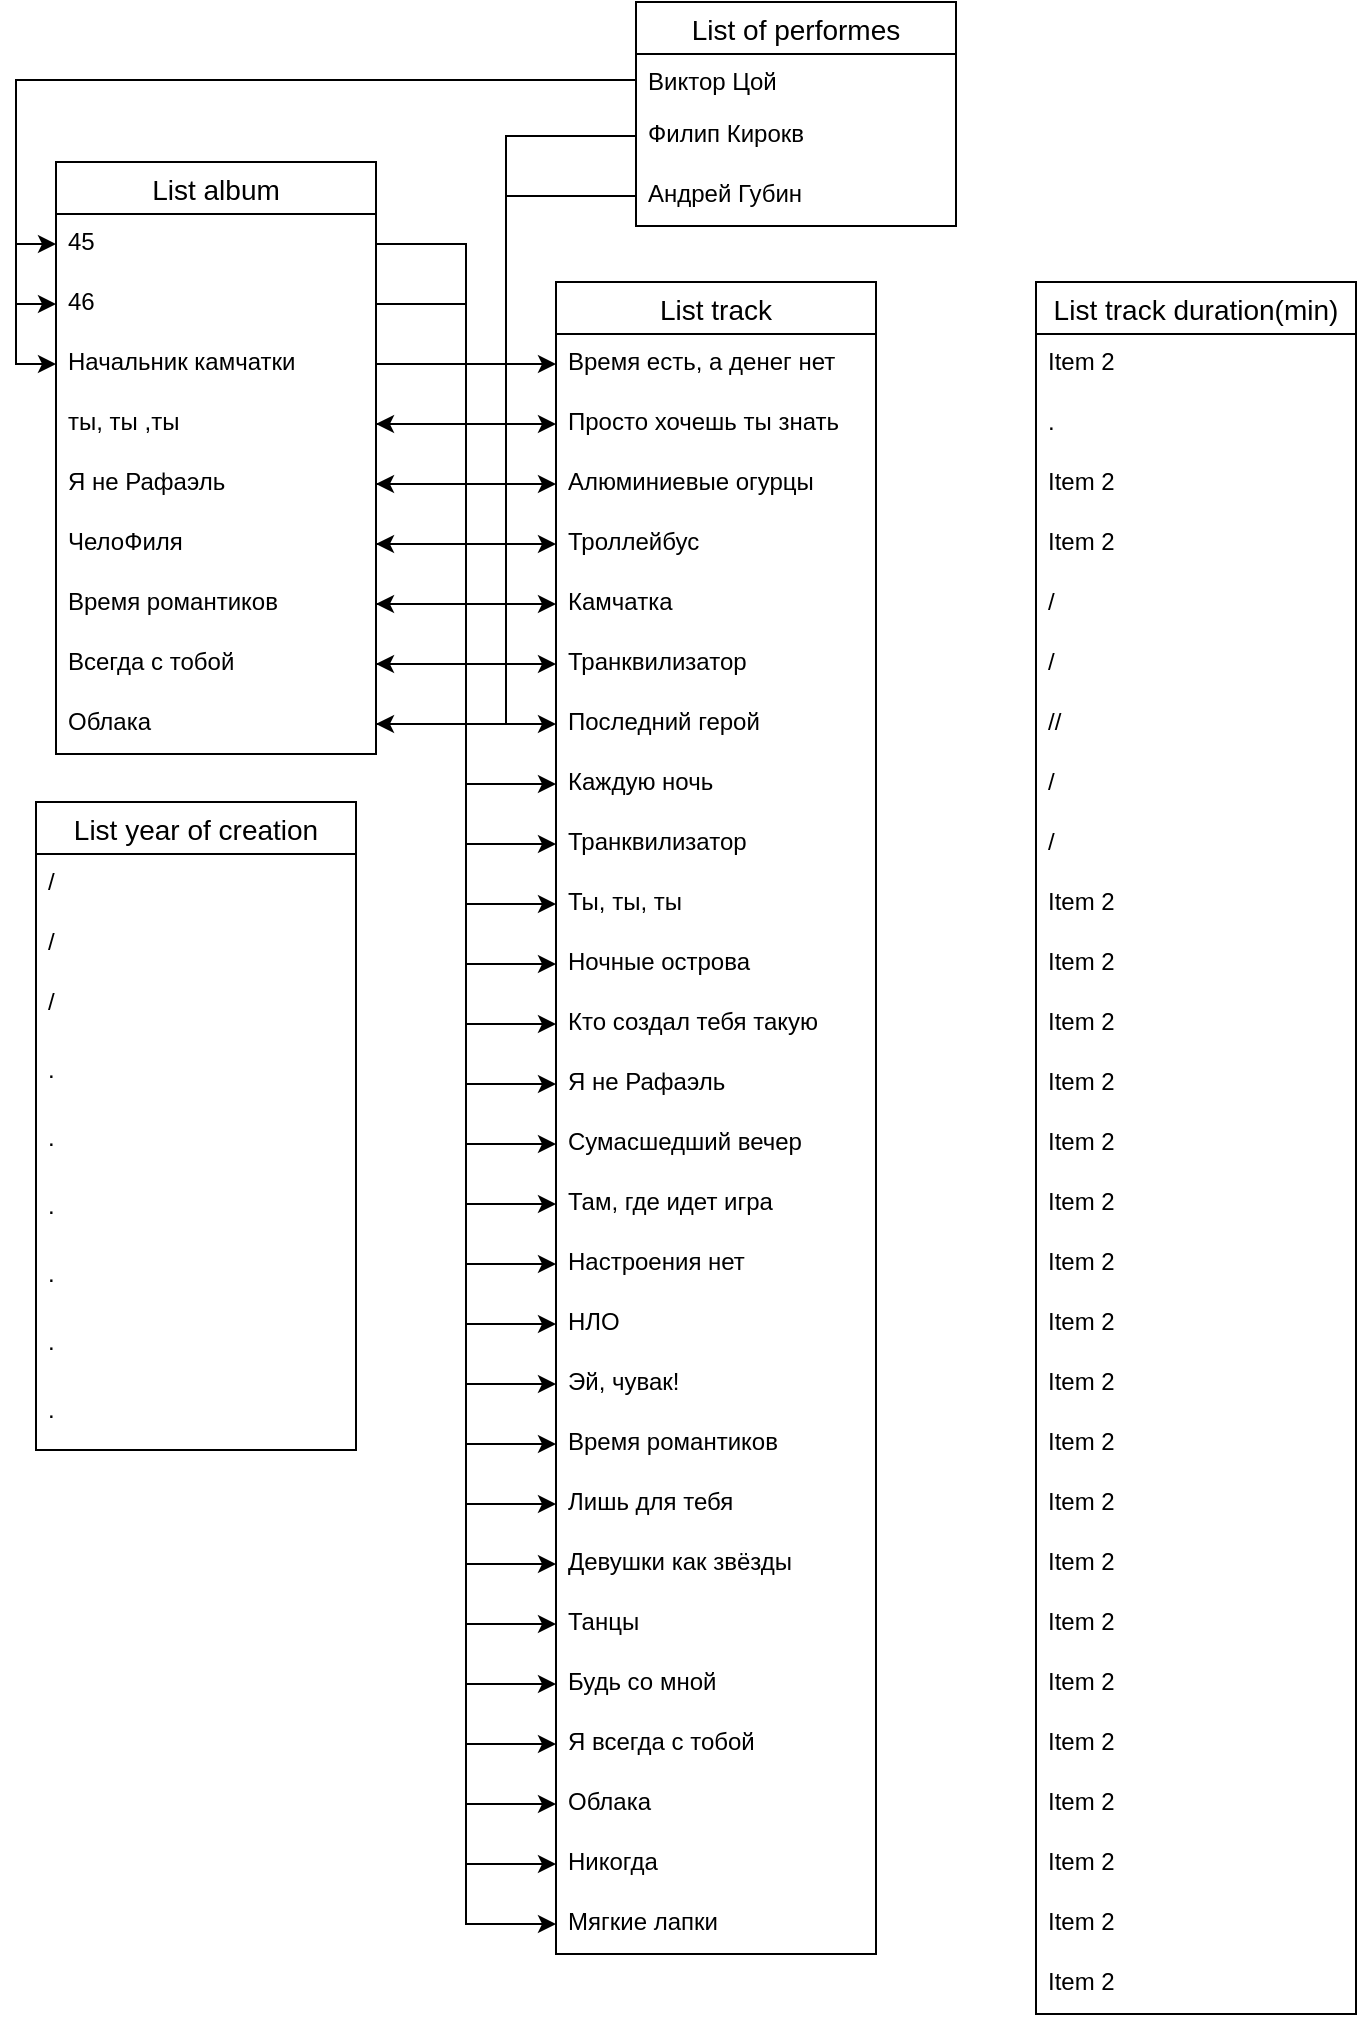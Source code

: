 <mxfile version="14.9.8" type="github">
  <diagram id="wcIPU9KMMJ4un5b8Lt9M" name="Page-1">
    <mxGraphModel dx="1422" dy="762" grid="1" gridSize="10" guides="1" tooltips="1" connect="1" arrows="1" fold="1" page="1" pageScale="1" pageWidth="827" pageHeight="1169" math="0" shadow="0">
      <root>
        <mxCell id="0" />
        <mxCell id="1" parent="0" />
        <mxCell id="bafzeU58rA8XqYi_XDJe-40" value="List of performes" style="swimlane;fontStyle=0;childLayout=stackLayout;horizontal=1;startSize=26;horizontalStack=0;resizeParent=1;resizeParentMax=0;resizeLast=0;collapsible=1;marginBottom=0;align=center;fontSize=14;" parent="1" vertex="1">
          <mxGeometry x="320" y="40" width="160" height="112" as="geometry" />
        </mxCell>
        <mxCell id="bafzeU58rA8XqYi_XDJe-41" value="Виктор Цой" style="text;strokeColor=none;fillColor=none;spacingLeft=4;spacingRight=4;overflow=hidden;rotatable=0;points=[[0,0.5],[1,0.5]];portConstraint=eastwest;fontSize=12;" parent="bafzeU58rA8XqYi_XDJe-40" vertex="1">
          <mxGeometry y="26" width="160" height="26" as="geometry" />
        </mxCell>
        <mxCell id="bafzeU58rA8XqYi_XDJe-42" value="Филип Кирокв" style="text;strokeColor=none;fillColor=none;spacingLeft=4;spacingRight=4;overflow=hidden;rotatable=0;points=[[0,0.5],[1,0.5]];portConstraint=eastwest;fontSize=12;" parent="bafzeU58rA8XqYi_XDJe-40" vertex="1">
          <mxGeometry y="52" width="160" height="30" as="geometry" />
        </mxCell>
        <mxCell id="bafzeU58rA8XqYi_XDJe-43" value="Андрей Губин" style="text;strokeColor=none;fillColor=none;spacingLeft=4;spacingRight=4;overflow=hidden;rotatable=0;points=[[0,0.5],[1,0.5]];portConstraint=eastwest;fontSize=12;" parent="bafzeU58rA8XqYi_XDJe-40" vertex="1">
          <mxGeometry y="82" width="160" height="30" as="geometry" />
        </mxCell>
        <mxCell id="bafzeU58rA8XqYi_XDJe-48" value="List album" style="swimlane;fontStyle=0;childLayout=stackLayout;horizontal=1;startSize=26;horizontalStack=0;resizeParent=1;resizeParentMax=0;resizeLast=0;collapsible=1;marginBottom=0;align=center;fontSize=14;" parent="1" vertex="1">
          <mxGeometry x="30" y="120" width="160" height="296" as="geometry" />
        </mxCell>
        <mxCell id="bafzeU58rA8XqYi_XDJe-50" value="45" style="text;strokeColor=none;fillColor=none;spacingLeft=4;spacingRight=4;overflow=hidden;rotatable=0;points=[[0,0.5],[1,0.5]];portConstraint=eastwest;fontSize=12;" parent="bafzeU58rA8XqYi_XDJe-48" vertex="1">
          <mxGeometry y="26" width="160" height="30" as="geometry" />
        </mxCell>
        <mxCell id="bafzeU58rA8XqYi_XDJe-51" value="46" style="text;strokeColor=none;fillColor=none;spacingLeft=4;spacingRight=4;overflow=hidden;rotatable=0;points=[[0,0.5],[1,0.5]];portConstraint=eastwest;fontSize=12;" parent="bafzeU58rA8XqYi_XDJe-48" vertex="1">
          <mxGeometry y="56" width="160" height="30" as="geometry" />
        </mxCell>
        <mxCell id="FZf9KdGtztHKT485gBUw-61" value="Начальник камчатки" style="text;strokeColor=none;fillColor=none;spacingLeft=4;spacingRight=4;overflow=hidden;rotatable=0;points=[[0,0.5],[1,0.5]];portConstraint=eastwest;fontSize=12;" parent="bafzeU58rA8XqYi_XDJe-48" vertex="1">
          <mxGeometry y="86" width="160" height="30" as="geometry" />
        </mxCell>
        <mxCell id="FZf9KdGtztHKT485gBUw-62" value="ты, ты ,ты" style="text;strokeColor=none;fillColor=none;spacingLeft=4;spacingRight=4;overflow=hidden;rotatable=0;points=[[0,0.5],[1,0.5]];portConstraint=eastwest;fontSize=12;" parent="bafzeU58rA8XqYi_XDJe-48" vertex="1">
          <mxGeometry y="116" width="160" height="30" as="geometry" />
        </mxCell>
        <mxCell id="FZf9KdGtztHKT485gBUw-63" value="Я не Рафаэль" style="text;strokeColor=none;fillColor=none;spacingLeft=4;spacingRight=4;overflow=hidden;rotatable=0;points=[[0,0.5],[1,0.5]];portConstraint=eastwest;fontSize=12;" parent="bafzeU58rA8XqYi_XDJe-48" vertex="1">
          <mxGeometry y="146" width="160" height="30" as="geometry" />
        </mxCell>
        <mxCell id="FZf9KdGtztHKT485gBUw-64" value="ЧелоФиля" style="text;strokeColor=none;fillColor=none;spacingLeft=4;spacingRight=4;overflow=hidden;rotatable=0;points=[[0,0.5],[1,0.5]];portConstraint=eastwest;fontSize=12;" parent="bafzeU58rA8XqYi_XDJe-48" vertex="1">
          <mxGeometry y="176" width="160" height="30" as="geometry" />
        </mxCell>
        <mxCell id="FZf9KdGtztHKT485gBUw-65" value="Время романтиков" style="text;strokeColor=none;fillColor=none;spacingLeft=4;spacingRight=4;overflow=hidden;rotatable=0;points=[[0,0.5],[1,0.5]];portConstraint=eastwest;fontSize=12;" parent="bafzeU58rA8XqYi_XDJe-48" vertex="1">
          <mxGeometry y="206" width="160" height="30" as="geometry" />
        </mxCell>
        <mxCell id="FZf9KdGtztHKT485gBUw-66" value="Всегда с тобой" style="text;strokeColor=none;fillColor=none;spacingLeft=4;spacingRight=4;overflow=hidden;rotatable=0;points=[[0,0.5],[1,0.5]];portConstraint=eastwest;fontSize=12;" parent="bafzeU58rA8XqYi_XDJe-48" vertex="1">
          <mxGeometry y="236" width="160" height="30" as="geometry" />
        </mxCell>
        <mxCell id="FZf9KdGtztHKT485gBUw-103" value="Облака" style="text;strokeColor=none;fillColor=none;spacingLeft=4;spacingRight=4;overflow=hidden;rotatable=0;points=[[0,0.5],[1,0.5]];portConstraint=eastwest;fontSize=12;" parent="bafzeU58rA8XqYi_XDJe-48" vertex="1">
          <mxGeometry y="266" width="160" height="30" as="geometry" />
        </mxCell>
        <mxCell id="bafzeU58rA8XqYi_XDJe-68" value="List year of creation" style="swimlane;fontStyle=0;childLayout=stackLayout;horizontal=1;startSize=26;horizontalStack=0;resizeParent=1;resizeParentMax=0;resizeLast=0;collapsible=1;marginBottom=0;align=center;fontSize=14;" parent="1" vertex="1">
          <mxGeometry x="20" y="440" width="160" height="324" as="geometry" />
        </mxCell>
        <mxCell id="bafzeU58rA8XqYi_XDJe-69" value="/" style="text;strokeColor=none;fillColor=none;spacingLeft=4;spacingRight=4;overflow=hidden;rotatable=0;points=[[0,0.5],[1,0.5]];portConstraint=eastwest;fontSize=12;" parent="bafzeU58rA8XqYi_XDJe-68" vertex="1">
          <mxGeometry y="26" width="160" height="30" as="geometry" />
        </mxCell>
        <mxCell id="bafzeU58rA8XqYi_XDJe-70" value="/" style="text;strokeColor=none;fillColor=none;spacingLeft=4;spacingRight=4;overflow=hidden;rotatable=0;points=[[0,0.5],[1,0.5]];portConstraint=eastwest;fontSize=12;" parent="bafzeU58rA8XqYi_XDJe-68" vertex="1">
          <mxGeometry y="56" width="160" height="30" as="geometry" />
        </mxCell>
        <mxCell id="bafzeU58rA8XqYi_XDJe-71" value="/" style="text;strokeColor=none;fillColor=none;spacingLeft=4;spacingRight=4;overflow=hidden;rotatable=0;points=[[0,0.5],[1,0.5]];portConstraint=eastwest;fontSize=12;" parent="bafzeU58rA8XqYi_XDJe-68" vertex="1">
          <mxGeometry y="86" width="160" height="34" as="geometry" />
        </mxCell>
        <mxCell id="FZf9KdGtztHKT485gBUw-27" value="." style="text;strokeColor=none;fillColor=none;spacingLeft=4;spacingRight=4;overflow=hidden;rotatable=0;points=[[0,0.5],[1,0.5]];portConstraint=eastwest;fontSize=12;" parent="bafzeU58rA8XqYi_XDJe-68" vertex="1">
          <mxGeometry y="120" width="160" height="34" as="geometry" />
        </mxCell>
        <mxCell id="FZf9KdGtztHKT485gBUw-28" value="." style="text;strokeColor=none;fillColor=none;spacingLeft=4;spacingRight=4;overflow=hidden;rotatable=0;points=[[0,0.5],[1,0.5]];portConstraint=eastwest;fontSize=12;" parent="bafzeU58rA8XqYi_XDJe-68" vertex="1">
          <mxGeometry y="154" width="160" height="34" as="geometry" />
        </mxCell>
        <mxCell id="FZf9KdGtztHKT485gBUw-29" value="." style="text;strokeColor=none;fillColor=none;spacingLeft=4;spacingRight=4;overflow=hidden;rotatable=0;points=[[0,0.5],[1,0.5]];portConstraint=eastwest;fontSize=12;" parent="bafzeU58rA8XqYi_XDJe-68" vertex="1">
          <mxGeometry y="188" width="160" height="34" as="geometry" />
        </mxCell>
        <mxCell id="FZf9KdGtztHKT485gBUw-30" value="." style="text;strokeColor=none;fillColor=none;spacingLeft=4;spacingRight=4;overflow=hidden;rotatable=0;points=[[0,0.5],[1,0.5]];portConstraint=eastwest;fontSize=12;" parent="bafzeU58rA8XqYi_XDJe-68" vertex="1">
          <mxGeometry y="222" width="160" height="34" as="geometry" />
        </mxCell>
        <mxCell id="FZf9KdGtztHKT485gBUw-31" value="." style="text;strokeColor=none;fillColor=none;spacingLeft=4;spacingRight=4;overflow=hidden;rotatable=0;points=[[0,0.5],[1,0.5]];portConstraint=eastwest;fontSize=12;" parent="bafzeU58rA8XqYi_XDJe-68" vertex="1">
          <mxGeometry y="256" width="160" height="34" as="geometry" />
        </mxCell>
        <mxCell id="FZf9KdGtztHKT485gBUw-32" value="." style="text;strokeColor=none;fillColor=none;spacingLeft=4;spacingRight=4;overflow=hidden;rotatable=0;points=[[0,0.5],[1,0.5]];portConstraint=eastwest;fontSize=12;" parent="bafzeU58rA8XqYi_XDJe-68" vertex="1">
          <mxGeometry y="290" width="160" height="34" as="geometry" />
        </mxCell>
        <mxCell id="bafzeU58rA8XqYi_XDJe-129" value="List track duration(min)" style="swimlane;fontStyle=0;childLayout=stackLayout;horizontal=1;startSize=26;horizontalStack=0;resizeParent=1;resizeParentMax=0;resizeLast=0;collapsible=1;marginBottom=0;align=center;fontSize=14;" parent="1" vertex="1">
          <mxGeometry x="520" y="180" width="160" height="866" as="geometry" />
        </mxCell>
        <mxCell id="FZf9KdGtztHKT485gBUw-2" value="Item 2" style="text;strokeColor=none;fillColor=none;spacingLeft=4;spacingRight=4;overflow=hidden;rotatable=0;points=[[0,0.5],[1,0.5]];portConstraint=eastwest;fontSize=12;" parent="bafzeU58rA8XqYi_XDJe-129" vertex="1">
          <mxGeometry y="26" width="160" height="30" as="geometry" />
        </mxCell>
        <mxCell id="bafzeU58rA8XqYi_XDJe-133" value="." style="text;strokeColor=none;fillColor=none;spacingLeft=4;spacingRight=4;overflow=hidden;rotatable=0;points=[[0,0.5],[1,0.5]];portConstraint=eastwest;fontSize=12;" parent="bafzeU58rA8XqYi_XDJe-129" vertex="1">
          <mxGeometry y="56" width="160" height="30" as="geometry" />
        </mxCell>
        <mxCell id="FZf9KdGtztHKT485gBUw-3" value="Item 2" style="text;strokeColor=none;fillColor=none;spacingLeft=4;spacingRight=4;overflow=hidden;rotatable=0;points=[[0,0.5],[1,0.5]];portConstraint=eastwest;fontSize=12;" parent="bafzeU58rA8XqYi_XDJe-129" vertex="1">
          <mxGeometry y="86" width="160" height="30" as="geometry" />
        </mxCell>
        <mxCell id="FZf9KdGtztHKT485gBUw-4" value="Item 2" style="text;strokeColor=none;fillColor=none;spacingLeft=4;spacingRight=4;overflow=hidden;rotatable=0;points=[[0,0.5],[1,0.5]];portConstraint=eastwest;fontSize=12;" parent="bafzeU58rA8XqYi_XDJe-129" vertex="1">
          <mxGeometry y="116" width="160" height="30" as="geometry" />
        </mxCell>
        <mxCell id="FZf9KdGtztHKT485gBUw-1" value="/" style="text;strokeColor=none;fillColor=none;spacingLeft=4;spacingRight=4;overflow=hidden;rotatable=0;points=[[0,0.5],[1,0.5]];portConstraint=eastwest;fontSize=12;" parent="bafzeU58rA8XqYi_XDJe-129" vertex="1">
          <mxGeometry y="146" width="160" height="30" as="geometry" />
        </mxCell>
        <mxCell id="FZf9KdGtztHKT485gBUw-5" value="/" style="text;strokeColor=none;fillColor=none;spacingLeft=4;spacingRight=4;overflow=hidden;rotatable=0;points=[[0,0.5],[1,0.5]];portConstraint=eastwest;fontSize=12;" parent="bafzeU58rA8XqYi_XDJe-129" vertex="1">
          <mxGeometry y="176" width="160" height="30" as="geometry" />
        </mxCell>
        <mxCell id="FZf9KdGtztHKT485gBUw-93" value="//" style="text;strokeColor=none;fillColor=none;spacingLeft=4;spacingRight=4;overflow=hidden;rotatable=0;points=[[0,0.5],[1,0.5]];portConstraint=eastwest;fontSize=12;" parent="bafzeU58rA8XqYi_XDJe-129" vertex="1">
          <mxGeometry y="206" width="160" height="30" as="geometry" />
        </mxCell>
        <mxCell id="FZf9KdGtztHKT485gBUw-6" value="/" style="text;strokeColor=none;fillColor=none;spacingLeft=4;spacingRight=4;overflow=hidden;rotatable=0;points=[[0,0.5],[1,0.5]];portConstraint=eastwest;fontSize=12;" parent="bafzeU58rA8XqYi_XDJe-129" vertex="1">
          <mxGeometry y="236" width="160" height="30" as="geometry" />
        </mxCell>
        <mxCell id="bafzeU58rA8XqYi_XDJe-131" value="/" style="text;strokeColor=none;fillColor=none;spacingLeft=4;spacingRight=4;overflow=hidden;rotatable=0;points=[[0,0.5],[1,0.5]];portConstraint=eastwest;fontSize=12;" parent="bafzeU58rA8XqYi_XDJe-129" vertex="1">
          <mxGeometry y="266" width="160" height="30" as="geometry" />
        </mxCell>
        <mxCell id="FZf9KdGtztHKT485gBUw-7" value="Item 2" style="text;strokeColor=none;fillColor=none;spacingLeft=4;spacingRight=4;overflow=hidden;rotatable=0;points=[[0,0.5],[1,0.5]];portConstraint=eastwest;fontSize=12;" parent="bafzeU58rA8XqYi_XDJe-129" vertex="1">
          <mxGeometry y="296" width="160" height="30" as="geometry" />
        </mxCell>
        <mxCell id="FZf9KdGtztHKT485gBUw-8" value="Item 2" style="text;strokeColor=none;fillColor=none;spacingLeft=4;spacingRight=4;overflow=hidden;rotatable=0;points=[[0,0.5],[1,0.5]];portConstraint=eastwest;fontSize=12;" parent="bafzeU58rA8XqYi_XDJe-129" vertex="1">
          <mxGeometry y="326" width="160" height="30" as="geometry" />
        </mxCell>
        <mxCell id="FZf9KdGtztHKT485gBUw-9" value="Item 2" style="text;strokeColor=none;fillColor=none;spacingLeft=4;spacingRight=4;overflow=hidden;rotatable=0;points=[[0,0.5],[1,0.5]];portConstraint=eastwest;fontSize=12;" parent="bafzeU58rA8XqYi_XDJe-129" vertex="1">
          <mxGeometry y="356" width="160" height="30" as="geometry" />
        </mxCell>
        <mxCell id="FZf9KdGtztHKT485gBUw-10" value="Item 2" style="text;strokeColor=none;fillColor=none;spacingLeft=4;spacingRight=4;overflow=hidden;rotatable=0;points=[[0,0.5],[1,0.5]];portConstraint=eastwest;fontSize=12;" parent="bafzeU58rA8XqYi_XDJe-129" vertex="1">
          <mxGeometry y="386" width="160" height="30" as="geometry" />
        </mxCell>
        <mxCell id="FZf9KdGtztHKT485gBUw-11" value="Item 2" style="text;strokeColor=none;fillColor=none;spacingLeft=4;spacingRight=4;overflow=hidden;rotatable=0;points=[[0,0.5],[1,0.5]];portConstraint=eastwest;fontSize=12;" parent="bafzeU58rA8XqYi_XDJe-129" vertex="1">
          <mxGeometry y="416" width="160" height="30" as="geometry" />
        </mxCell>
        <mxCell id="FZf9KdGtztHKT485gBUw-12" value="Item 2" style="text;strokeColor=none;fillColor=none;spacingLeft=4;spacingRight=4;overflow=hidden;rotatable=0;points=[[0,0.5],[1,0.5]];portConstraint=eastwest;fontSize=12;" parent="bafzeU58rA8XqYi_XDJe-129" vertex="1">
          <mxGeometry y="446" width="160" height="30" as="geometry" />
        </mxCell>
        <mxCell id="FZf9KdGtztHKT485gBUw-13" value="Item 2" style="text;strokeColor=none;fillColor=none;spacingLeft=4;spacingRight=4;overflow=hidden;rotatable=0;points=[[0,0.5],[1,0.5]];portConstraint=eastwest;fontSize=12;" parent="bafzeU58rA8XqYi_XDJe-129" vertex="1">
          <mxGeometry y="476" width="160" height="30" as="geometry" />
        </mxCell>
        <mxCell id="FZf9KdGtztHKT485gBUw-14" value="Item 2" style="text;strokeColor=none;fillColor=none;spacingLeft=4;spacingRight=4;overflow=hidden;rotatable=0;points=[[0,0.5],[1,0.5]];portConstraint=eastwest;fontSize=12;" parent="bafzeU58rA8XqYi_XDJe-129" vertex="1">
          <mxGeometry y="506" width="160" height="30" as="geometry" />
        </mxCell>
        <mxCell id="FZf9KdGtztHKT485gBUw-15" value="Item 2" style="text;strokeColor=none;fillColor=none;spacingLeft=4;spacingRight=4;overflow=hidden;rotatable=0;points=[[0,0.5],[1,0.5]];portConstraint=eastwest;fontSize=12;" parent="bafzeU58rA8XqYi_XDJe-129" vertex="1">
          <mxGeometry y="536" width="160" height="30" as="geometry" />
        </mxCell>
        <mxCell id="FZf9KdGtztHKT485gBUw-16" value="Item 2" style="text;strokeColor=none;fillColor=none;spacingLeft=4;spacingRight=4;overflow=hidden;rotatable=0;points=[[0,0.5],[1,0.5]];portConstraint=eastwest;fontSize=12;" parent="bafzeU58rA8XqYi_XDJe-129" vertex="1">
          <mxGeometry y="566" width="160" height="30" as="geometry" />
        </mxCell>
        <mxCell id="FZf9KdGtztHKT485gBUw-17" value="Item 2" style="text;strokeColor=none;fillColor=none;spacingLeft=4;spacingRight=4;overflow=hidden;rotatable=0;points=[[0,0.5],[1,0.5]];portConstraint=eastwest;fontSize=12;" parent="bafzeU58rA8XqYi_XDJe-129" vertex="1">
          <mxGeometry y="596" width="160" height="30" as="geometry" />
        </mxCell>
        <mxCell id="FZf9KdGtztHKT485gBUw-18" value="Item 2" style="text;strokeColor=none;fillColor=none;spacingLeft=4;spacingRight=4;overflow=hidden;rotatable=0;points=[[0,0.5],[1,0.5]];portConstraint=eastwest;fontSize=12;" parent="bafzeU58rA8XqYi_XDJe-129" vertex="1">
          <mxGeometry y="626" width="160" height="30" as="geometry" />
        </mxCell>
        <mxCell id="FZf9KdGtztHKT485gBUw-19" value="Item 2" style="text;strokeColor=none;fillColor=none;spacingLeft=4;spacingRight=4;overflow=hidden;rotatable=0;points=[[0,0.5],[1,0.5]];portConstraint=eastwest;fontSize=12;" parent="bafzeU58rA8XqYi_XDJe-129" vertex="1">
          <mxGeometry y="656" width="160" height="30" as="geometry" />
        </mxCell>
        <mxCell id="FZf9KdGtztHKT485gBUw-20" value="Item 2" style="text;strokeColor=none;fillColor=none;spacingLeft=4;spacingRight=4;overflow=hidden;rotatable=0;points=[[0,0.5],[1,0.5]];portConstraint=eastwest;fontSize=12;" parent="bafzeU58rA8XqYi_XDJe-129" vertex="1">
          <mxGeometry y="686" width="160" height="30" as="geometry" />
        </mxCell>
        <mxCell id="FZf9KdGtztHKT485gBUw-21" value="Item 2" style="text;strokeColor=none;fillColor=none;spacingLeft=4;spacingRight=4;overflow=hidden;rotatable=0;points=[[0,0.5],[1,0.5]];portConstraint=eastwest;fontSize=12;" parent="bafzeU58rA8XqYi_XDJe-129" vertex="1">
          <mxGeometry y="716" width="160" height="30" as="geometry" />
        </mxCell>
        <mxCell id="FZf9KdGtztHKT485gBUw-22" value="Item 2" style="text;strokeColor=none;fillColor=none;spacingLeft=4;spacingRight=4;overflow=hidden;rotatable=0;points=[[0,0.5],[1,0.5]];portConstraint=eastwest;fontSize=12;" parent="bafzeU58rA8XqYi_XDJe-129" vertex="1">
          <mxGeometry y="746" width="160" height="30" as="geometry" />
        </mxCell>
        <mxCell id="FZf9KdGtztHKT485gBUw-23" value="Item 2" style="text;strokeColor=none;fillColor=none;spacingLeft=4;spacingRight=4;overflow=hidden;rotatable=0;points=[[0,0.5],[1,0.5]];portConstraint=eastwest;fontSize=12;" parent="bafzeU58rA8XqYi_XDJe-129" vertex="1">
          <mxGeometry y="776" width="160" height="30" as="geometry" />
        </mxCell>
        <mxCell id="FZf9KdGtztHKT485gBUw-24" value="Item 2" style="text;strokeColor=none;fillColor=none;spacingLeft=4;spacingRight=4;overflow=hidden;rotatable=0;points=[[0,0.5],[1,0.5]];portConstraint=eastwest;fontSize=12;" parent="bafzeU58rA8XqYi_XDJe-129" vertex="1">
          <mxGeometry y="806" width="160" height="30" as="geometry" />
        </mxCell>
        <mxCell id="FZf9KdGtztHKT485gBUw-25" value="Item 2" style="text;strokeColor=none;fillColor=none;spacingLeft=4;spacingRight=4;overflow=hidden;rotatable=0;points=[[0,0.5],[1,0.5]];portConstraint=eastwest;fontSize=12;" parent="bafzeU58rA8XqYi_XDJe-129" vertex="1">
          <mxGeometry y="836" width="160" height="30" as="geometry" />
        </mxCell>
        <mxCell id="FZf9KdGtztHKT485gBUw-33" value="List track" style="swimlane;fontStyle=0;childLayout=stackLayout;horizontal=1;startSize=26;horizontalStack=0;resizeParent=1;resizeParentMax=0;resizeLast=0;collapsible=1;marginBottom=0;align=center;fontSize=14;" parent="1" vertex="1">
          <mxGeometry x="280" y="180" width="160" height="836" as="geometry" />
        </mxCell>
        <mxCell id="FZf9KdGtztHKT485gBUw-39" value="Время есть, а денег нет" style="text;strokeColor=none;fillColor=none;spacingLeft=4;spacingRight=4;overflow=hidden;rotatable=0;points=[[0,0.5],[1,0.5]];portConstraint=eastwest;fontSize=12;" parent="FZf9KdGtztHKT485gBUw-33" vertex="1">
          <mxGeometry y="26" width="160" height="30" as="geometry" />
        </mxCell>
        <mxCell id="FZf9KdGtztHKT485gBUw-40" value="Просто хочешь ты знать" style="text;strokeColor=none;fillColor=none;spacingLeft=4;spacingRight=4;overflow=hidden;rotatable=0;points=[[0,0.5],[1,0.5]];portConstraint=eastwest;fontSize=12;" parent="FZf9KdGtztHKT485gBUw-33" vertex="1">
          <mxGeometry y="56" width="160" height="30" as="geometry" />
        </mxCell>
        <mxCell id="FZf9KdGtztHKT485gBUw-41" value="Алюминиевые огурцы" style="text;strokeColor=none;fillColor=none;spacingLeft=4;spacingRight=4;overflow=hidden;rotatable=0;points=[[0,0.5],[1,0.5]];portConstraint=eastwest;fontSize=12;" parent="FZf9KdGtztHKT485gBUw-33" vertex="1">
          <mxGeometry y="86" width="160" height="30" as="geometry" />
        </mxCell>
        <mxCell id="FZf9KdGtztHKT485gBUw-42" value="Троллейбус" style="text;strokeColor=none;fillColor=none;spacingLeft=4;spacingRight=4;overflow=hidden;rotatable=0;points=[[0,0.5],[1,0.5]];portConstraint=eastwest;fontSize=12;" parent="FZf9KdGtztHKT485gBUw-33" vertex="1">
          <mxGeometry y="116" width="160" height="30" as="geometry" />
        </mxCell>
        <mxCell id="FZf9KdGtztHKT485gBUw-43" value="Камчатка" style="text;strokeColor=none;fillColor=none;spacingLeft=4;spacingRight=4;overflow=hidden;rotatable=0;points=[[0,0.5],[1,0.5]];portConstraint=eastwest;fontSize=12;" parent="FZf9KdGtztHKT485gBUw-33" vertex="1">
          <mxGeometry y="146" width="160" height="30" as="geometry" />
        </mxCell>
        <mxCell id="FZf9KdGtztHKT485gBUw-44" value="Транквилизатор" style="text;strokeColor=none;fillColor=none;spacingLeft=4;spacingRight=4;overflow=hidden;rotatable=0;points=[[0,0.5],[1,0.5]];portConstraint=eastwest;fontSize=12;" parent="FZf9KdGtztHKT485gBUw-33" vertex="1">
          <mxGeometry y="176" width="160" height="30" as="geometry" />
        </mxCell>
        <mxCell id="FZf9KdGtztHKT485gBUw-45" value="Последний герой" style="text;strokeColor=none;fillColor=none;spacingLeft=4;spacingRight=4;overflow=hidden;rotatable=0;points=[[0,0.5],[1,0.5]];portConstraint=eastwest;fontSize=12;" parent="FZf9KdGtztHKT485gBUw-33" vertex="1">
          <mxGeometry y="206" width="160" height="30" as="geometry" />
        </mxCell>
        <mxCell id="FZf9KdGtztHKT485gBUw-46" value="Каждую ночь" style="text;strokeColor=none;fillColor=none;spacingLeft=4;spacingRight=4;overflow=hidden;rotatable=0;points=[[0,0.5],[1,0.5]];portConstraint=eastwest;fontSize=12;" parent="FZf9KdGtztHKT485gBUw-33" vertex="1">
          <mxGeometry y="236" width="160" height="30" as="geometry" />
        </mxCell>
        <mxCell id="FZf9KdGtztHKT485gBUw-47" value="Транквилизатор" style="text;strokeColor=none;fillColor=none;spacingLeft=4;spacingRight=4;overflow=hidden;rotatable=0;points=[[0,0.5],[1,0.5]];portConstraint=eastwest;fontSize=12;" parent="FZf9KdGtztHKT485gBUw-33" vertex="1">
          <mxGeometry y="266" width="160" height="30" as="geometry" />
        </mxCell>
        <mxCell id="FZf9KdGtztHKT485gBUw-48" value="Ты, ты, ты" style="text;strokeColor=none;fillColor=none;spacingLeft=4;spacingRight=4;overflow=hidden;rotatable=0;points=[[0,0.5],[1,0.5]];portConstraint=eastwest;fontSize=12;" parent="FZf9KdGtztHKT485gBUw-33" vertex="1">
          <mxGeometry y="296" width="160" height="30" as="geometry" />
        </mxCell>
        <mxCell id="FZf9KdGtztHKT485gBUw-49" value="Ночные острова" style="text;strokeColor=none;fillColor=none;spacingLeft=4;spacingRight=4;overflow=hidden;rotatable=0;points=[[0,0.5],[1,0.5]];portConstraint=eastwest;fontSize=12;" parent="FZf9KdGtztHKT485gBUw-33" vertex="1">
          <mxGeometry y="326" width="160" height="30" as="geometry" />
        </mxCell>
        <mxCell id="FZf9KdGtztHKT485gBUw-50" value="Кто создал тебя такую" style="text;strokeColor=none;fillColor=none;spacingLeft=4;spacingRight=4;overflow=hidden;rotatable=0;points=[[0,0.5],[1,0.5]];portConstraint=eastwest;fontSize=12;" parent="FZf9KdGtztHKT485gBUw-33" vertex="1">
          <mxGeometry y="356" width="160" height="30" as="geometry" />
        </mxCell>
        <mxCell id="FZf9KdGtztHKT485gBUw-51" value="Я не Рафаэль" style="text;strokeColor=none;fillColor=none;spacingLeft=4;spacingRight=4;overflow=hidden;rotatable=0;points=[[0,0.5],[1,0.5]];portConstraint=eastwest;fontSize=12;" parent="FZf9KdGtztHKT485gBUw-33" vertex="1">
          <mxGeometry y="386" width="160" height="30" as="geometry" />
        </mxCell>
        <mxCell id="FZf9KdGtztHKT485gBUw-52" value="Сумасшедший вечер" style="text;strokeColor=none;fillColor=none;spacingLeft=4;spacingRight=4;overflow=hidden;rotatable=0;points=[[0,0.5],[1,0.5]];portConstraint=eastwest;fontSize=12;" parent="FZf9KdGtztHKT485gBUw-33" vertex="1">
          <mxGeometry y="416" width="160" height="30" as="geometry" />
        </mxCell>
        <mxCell id="FZf9KdGtztHKT485gBUw-53" value="Там, где идет игра" style="text;strokeColor=none;fillColor=none;spacingLeft=4;spacingRight=4;overflow=hidden;rotatable=0;points=[[0,0.5],[1,0.5]];portConstraint=eastwest;fontSize=12;" parent="FZf9KdGtztHKT485gBUw-33" vertex="1">
          <mxGeometry y="446" width="160" height="30" as="geometry" />
        </mxCell>
        <mxCell id="FZf9KdGtztHKT485gBUw-54" value="Настроения нет" style="text;strokeColor=none;fillColor=none;spacingLeft=4;spacingRight=4;overflow=hidden;rotatable=0;points=[[0,0.5],[1,0.5]];portConstraint=eastwest;fontSize=12;" parent="FZf9KdGtztHKT485gBUw-33" vertex="1">
          <mxGeometry y="476" width="160" height="30" as="geometry" />
        </mxCell>
        <mxCell id="FZf9KdGtztHKT485gBUw-55" value="НЛО" style="text;strokeColor=none;fillColor=none;spacingLeft=4;spacingRight=4;overflow=hidden;rotatable=0;points=[[0,0.5],[1,0.5]];portConstraint=eastwest;fontSize=12;" parent="FZf9KdGtztHKT485gBUw-33" vertex="1">
          <mxGeometry y="506" width="160" height="30" as="geometry" />
        </mxCell>
        <mxCell id="FZf9KdGtztHKT485gBUw-56" value="Эй, чувак!" style="text;strokeColor=none;fillColor=none;spacingLeft=4;spacingRight=4;overflow=hidden;rotatable=0;points=[[0,0.5],[1,0.5]];portConstraint=eastwest;fontSize=12;" parent="FZf9KdGtztHKT485gBUw-33" vertex="1">
          <mxGeometry y="536" width="160" height="30" as="geometry" />
        </mxCell>
        <mxCell id="FZf9KdGtztHKT485gBUw-57" value="Время романтиков" style="text;strokeColor=none;fillColor=none;spacingLeft=4;spacingRight=4;overflow=hidden;rotatable=0;points=[[0,0.5],[1,0.5]];portConstraint=eastwest;fontSize=12;" parent="FZf9KdGtztHKT485gBUw-33" vertex="1">
          <mxGeometry y="566" width="160" height="30" as="geometry" />
        </mxCell>
        <mxCell id="FZf9KdGtztHKT485gBUw-58" value="Лишь для тебя" style="text;strokeColor=none;fillColor=none;spacingLeft=4;spacingRight=4;overflow=hidden;rotatable=0;points=[[0,0.5],[1,0.5]];portConstraint=eastwest;fontSize=12;" parent="FZf9KdGtztHKT485gBUw-33" vertex="1">
          <mxGeometry y="596" width="160" height="30" as="geometry" />
        </mxCell>
        <mxCell id="FZf9KdGtztHKT485gBUw-59" value="Девушки как звёзды" style="text;strokeColor=none;fillColor=none;spacingLeft=4;spacingRight=4;overflow=hidden;rotatable=0;points=[[0,0.5],[1,0.5]];portConstraint=eastwest;fontSize=12;" parent="FZf9KdGtztHKT485gBUw-33" vertex="1">
          <mxGeometry y="626" width="160" height="30" as="geometry" />
        </mxCell>
        <mxCell id="FZf9KdGtztHKT485gBUw-60" value="Танцы" style="text;strokeColor=none;fillColor=none;spacingLeft=4;spacingRight=4;overflow=hidden;rotatable=0;points=[[0,0.5],[1,0.5]];portConstraint=eastwest;fontSize=12;" parent="FZf9KdGtztHKT485gBUw-33" vertex="1">
          <mxGeometry y="656" width="160" height="30" as="geometry" />
        </mxCell>
        <mxCell id="FZf9KdGtztHKT485gBUw-98" value="Будь со мной" style="text;strokeColor=none;fillColor=none;spacingLeft=4;spacingRight=4;overflow=hidden;rotatable=0;points=[[0,0.5],[1,0.5]];portConstraint=eastwest;fontSize=12;" parent="FZf9KdGtztHKT485gBUw-33" vertex="1">
          <mxGeometry y="686" width="160" height="30" as="geometry" />
        </mxCell>
        <mxCell id="FZf9KdGtztHKT485gBUw-99" value="Я всегда с тобой" style="text;strokeColor=none;fillColor=none;spacingLeft=4;spacingRight=4;overflow=hidden;rotatable=0;points=[[0,0.5],[1,0.5]];portConstraint=eastwest;fontSize=12;" parent="FZf9KdGtztHKT485gBUw-33" vertex="1">
          <mxGeometry y="716" width="160" height="30" as="geometry" />
        </mxCell>
        <mxCell id="FZf9KdGtztHKT485gBUw-100" value="Облака" style="text;strokeColor=none;fillColor=none;spacingLeft=4;spacingRight=4;overflow=hidden;rotatable=0;points=[[0,0.5],[1,0.5]];portConstraint=eastwest;fontSize=12;" parent="FZf9KdGtztHKT485gBUw-33" vertex="1">
          <mxGeometry y="746" width="160" height="30" as="geometry" />
        </mxCell>
        <mxCell id="FZf9KdGtztHKT485gBUw-101" value="Никогда" style="text;strokeColor=none;fillColor=none;spacingLeft=4;spacingRight=4;overflow=hidden;rotatable=0;points=[[0,0.5],[1,0.5]];portConstraint=eastwest;fontSize=12;" parent="FZf9KdGtztHKT485gBUw-33" vertex="1">
          <mxGeometry y="776" width="160" height="30" as="geometry" />
        </mxCell>
        <mxCell id="FZf9KdGtztHKT485gBUw-102" value="Мягкие лапки" style="text;strokeColor=none;fillColor=none;spacingLeft=4;spacingRight=4;overflow=hidden;rotatable=0;points=[[0,0.5],[1,0.5]];portConstraint=eastwest;fontSize=12;" parent="FZf9KdGtztHKT485gBUw-33" vertex="1">
          <mxGeometry y="806" width="160" height="30" as="geometry" />
        </mxCell>
        <mxCell id="FZf9KdGtztHKT485gBUw-105" style="edgeStyle=orthogonalEdgeStyle;rounded=0;orthogonalLoop=1;jettySize=auto;html=1;entryX=0;entryY=0.5;entryDx=0;entryDy=0;" parent="1" source="bafzeU58rA8XqYi_XDJe-41" target="bafzeU58rA8XqYi_XDJe-51" edge="1">
          <mxGeometry relative="1" as="geometry" />
        </mxCell>
        <mxCell id="FZf9KdGtztHKT485gBUw-106" style="edgeStyle=orthogonalEdgeStyle;rounded=0;orthogonalLoop=1;jettySize=auto;html=1;entryX=0;entryY=0.5;entryDx=0;entryDy=0;" parent="1" source="bafzeU58rA8XqYi_XDJe-41" target="FZf9KdGtztHKT485gBUw-61" edge="1">
          <mxGeometry relative="1" as="geometry" />
        </mxCell>
        <mxCell id="FZf9KdGtztHKT485gBUw-108" style="edgeStyle=orthogonalEdgeStyle;rounded=0;orthogonalLoop=1;jettySize=auto;html=1;entryX=1;entryY=0.5;entryDx=0;entryDy=0;" parent="1" source="bafzeU58rA8XqYi_XDJe-42" target="FZf9KdGtztHKT485gBUw-64" edge="1">
          <mxGeometry relative="1" as="geometry" />
        </mxCell>
        <mxCell id="FZf9KdGtztHKT485gBUw-109" style="edgeStyle=orthogonalEdgeStyle;rounded=0;orthogonalLoop=1;jettySize=auto;html=1;entryX=1;entryY=0.5;entryDx=0;entryDy=0;" parent="1" source="bafzeU58rA8XqYi_XDJe-42" target="FZf9KdGtztHKT485gBUw-63" edge="1">
          <mxGeometry relative="1" as="geometry" />
        </mxCell>
        <mxCell id="FZf9KdGtztHKT485gBUw-110" style="edgeStyle=orthogonalEdgeStyle;rounded=0;orthogonalLoop=1;jettySize=auto;html=1;entryX=0;entryY=0.5;entryDx=0;entryDy=0;" parent="1" source="bafzeU58rA8XqYi_XDJe-41" target="bafzeU58rA8XqYi_XDJe-50" edge="1">
          <mxGeometry relative="1" as="geometry" />
        </mxCell>
        <mxCell id="FZf9KdGtztHKT485gBUw-111" style="edgeStyle=orthogonalEdgeStyle;rounded=0;orthogonalLoop=1;jettySize=auto;html=1;exitX=0;exitY=0.5;exitDx=0;exitDy=0;entryX=1;entryY=0.5;entryDx=0;entryDy=0;" parent="1" source="bafzeU58rA8XqYi_XDJe-42" target="FZf9KdGtztHKT485gBUw-62" edge="1">
          <mxGeometry relative="1" as="geometry" />
        </mxCell>
        <mxCell id="FZf9KdGtztHKT485gBUw-112" style="edgeStyle=orthogonalEdgeStyle;rounded=0;orthogonalLoop=1;jettySize=auto;html=1;entryX=1;entryY=0.5;entryDx=0;entryDy=0;" parent="1" source="bafzeU58rA8XqYi_XDJe-43" target="FZf9KdGtztHKT485gBUw-65" edge="1">
          <mxGeometry relative="1" as="geometry" />
        </mxCell>
        <mxCell id="FZf9KdGtztHKT485gBUw-113" style="edgeStyle=orthogonalEdgeStyle;rounded=0;orthogonalLoop=1;jettySize=auto;html=1;entryX=1;entryY=0.5;entryDx=0;entryDy=0;" parent="1" source="bafzeU58rA8XqYi_XDJe-43" target="FZf9KdGtztHKT485gBUw-66" edge="1">
          <mxGeometry relative="1" as="geometry" />
        </mxCell>
        <mxCell id="FZf9KdGtztHKT485gBUw-114" style="edgeStyle=orthogonalEdgeStyle;rounded=0;orthogonalLoop=1;jettySize=auto;html=1;entryX=1;entryY=0.5;entryDx=0;entryDy=0;" parent="1" source="bafzeU58rA8XqYi_XDJe-43" target="FZf9KdGtztHKT485gBUw-103" edge="1">
          <mxGeometry relative="1" as="geometry" />
        </mxCell>
        <mxCell id="biPgVVkq6t1ke-lCDyxf-1" style="edgeStyle=orthogonalEdgeStyle;rounded=0;orthogonalLoop=1;jettySize=auto;html=1;entryX=0;entryY=0.5;entryDx=0;entryDy=0;" edge="1" parent="1" source="bafzeU58rA8XqYi_XDJe-50" target="FZf9KdGtztHKT485gBUw-39">
          <mxGeometry relative="1" as="geometry" />
        </mxCell>
        <mxCell id="biPgVVkq6t1ke-lCDyxf-2" style="edgeStyle=orthogonalEdgeStyle;rounded=0;orthogonalLoop=1;jettySize=auto;html=1;entryX=0;entryY=0.5;entryDx=0;entryDy=0;" edge="1" parent="1" source="bafzeU58rA8XqYi_XDJe-50" target="FZf9KdGtztHKT485gBUw-40">
          <mxGeometry relative="1" as="geometry" />
        </mxCell>
        <mxCell id="biPgVVkq6t1ke-lCDyxf-3" style="edgeStyle=orthogonalEdgeStyle;rounded=0;orthogonalLoop=1;jettySize=auto;html=1;entryX=0;entryY=0.5;entryDx=0;entryDy=0;" edge="1" parent="1" source="bafzeU58rA8XqYi_XDJe-50" target="FZf9KdGtztHKT485gBUw-41">
          <mxGeometry relative="1" as="geometry" />
        </mxCell>
        <mxCell id="biPgVVkq6t1ke-lCDyxf-4" style="edgeStyle=orthogonalEdgeStyle;rounded=0;orthogonalLoop=1;jettySize=auto;html=1;entryX=0;entryY=0.5;entryDx=0;entryDy=0;" edge="1" parent="1" source="bafzeU58rA8XqYi_XDJe-51" target="FZf9KdGtztHKT485gBUw-42">
          <mxGeometry relative="1" as="geometry" />
        </mxCell>
        <mxCell id="biPgVVkq6t1ke-lCDyxf-6" style="edgeStyle=orthogonalEdgeStyle;rounded=0;orthogonalLoop=1;jettySize=auto;html=1;entryX=0;entryY=0.5;entryDx=0;entryDy=0;" edge="1" parent="1" source="bafzeU58rA8XqYi_XDJe-51" target="FZf9KdGtztHKT485gBUw-44">
          <mxGeometry relative="1" as="geometry" />
        </mxCell>
        <mxCell id="biPgVVkq6t1ke-lCDyxf-7" style="edgeStyle=orthogonalEdgeStyle;rounded=0;orthogonalLoop=1;jettySize=auto;html=1;entryX=0;entryY=0.5;entryDx=0;entryDy=0;" edge="1" parent="1" source="bafzeU58rA8XqYi_XDJe-51" target="FZf9KdGtztHKT485gBUw-43">
          <mxGeometry relative="1" as="geometry" />
        </mxCell>
        <mxCell id="biPgVVkq6t1ke-lCDyxf-8" style="edgeStyle=orthogonalEdgeStyle;rounded=0;orthogonalLoop=1;jettySize=auto;html=1;entryX=0;entryY=0.5;entryDx=0;entryDy=0;" edge="1" parent="1" source="FZf9KdGtztHKT485gBUw-61" target="FZf9KdGtztHKT485gBUw-45">
          <mxGeometry relative="1" as="geometry" />
        </mxCell>
        <mxCell id="biPgVVkq6t1ke-lCDyxf-11" style="edgeStyle=orthogonalEdgeStyle;rounded=0;orthogonalLoop=1;jettySize=auto;html=1;entryX=0;entryY=0.5;entryDx=0;entryDy=0;" edge="1" parent="1" source="FZf9KdGtztHKT485gBUw-61" target="FZf9KdGtztHKT485gBUw-46">
          <mxGeometry relative="1" as="geometry" />
        </mxCell>
        <mxCell id="biPgVVkq6t1ke-lCDyxf-12" style="edgeStyle=orthogonalEdgeStyle;rounded=0;orthogonalLoop=1;jettySize=auto;html=1;entryX=0;entryY=0.5;entryDx=0;entryDy=0;" edge="1" parent="1" source="FZf9KdGtztHKT485gBUw-61" target="FZf9KdGtztHKT485gBUw-47">
          <mxGeometry relative="1" as="geometry" />
        </mxCell>
        <mxCell id="biPgVVkq6t1ke-lCDyxf-13" style="edgeStyle=orthogonalEdgeStyle;rounded=0;orthogonalLoop=1;jettySize=auto;html=1;entryX=0;entryY=0.5;entryDx=0;entryDy=0;" edge="1" parent="1" source="FZf9KdGtztHKT485gBUw-62" target="FZf9KdGtztHKT485gBUw-48">
          <mxGeometry relative="1" as="geometry" />
        </mxCell>
        <mxCell id="biPgVVkq6t1ke-lCDyxf-14" style="edgeStyle=orthogonalEdgeStyle;rounded=0;orthogonalLoop=1;jettySize=auto;html=1;entryX=0;entryY=0.5;entryDx=0;entryDy=0;" edge="1" parent="1" source="FZf9KdGtztHKT485gBUw-62" target="FZf9KdGtztHKT485gBUw-49">
          <mxGeometry relative="1" as="geometry" />
        </mxCell>
        <mxCell id="biPgVVkq6t1ke-lCDyxf-15" style="edgeStyle=orthogonalEdgeStyle;rounded=0;orthogonalLoop=1;jettySize=auto;html=1;entryX=0;entryY=0.5;entryDx=0;entryDy=0;" edge="1" parent="1" source="FZf9KdGtztHKT485gBUw-62" target="FZf9KdGtztHKT485gBUw-50">
          <mxGeometry relative="1" as="geometry" />
        </mxCell>
        <mxCell id="biPgVVkq6t1ke-lCDyxf-16" style="edgeStyle=orthogonalEdgeStyle;rounded=0;orthogonalLoop=1;jettySize=auto;html=1;entryX=0;entryY=0.5;entryDx=0;entryDy=0;" edge="1" parent="1" source="FZf9KdGtztHKT485gBUw-63" target="FZf9KdGtztHKT485gBUw-51">
          <mxGeometry relative="1" as="geometry" />
        </mxCell>
        <mxCell id="biPgVVkq6t1ke-lCDyxf-17" style="edgeStyle=orthogonalEdgeStyle;rounded=0;orthogonalLoop=1;jettySize=auto;html=1;entryX=0;entryY=0.5;entryDx=0;entryDy=0;" edge="1" parent="1" source="FZf9KdGtztHKT485gBUw-63" target="FZf9KdGtztHKT485gBUw-52">
          <mxGeometry relative="1" as="geometry" />
        </mxCell>
        <mxCell id="biPgVVkq6t1ke-lCDyxf-18" style="edgeStyle=orthogonalEdgeStyle;rounded=0;orthogonalLoop=1;jettySize=auto;html=1;entryX=0;entryY=0.5;entryDx=0;entryDy=0;" edge="1" parent="1" source="FZf9KdGtztHKT485gBUw-63" target="FZf9KdGtztHKT485gBUw-53">
          <mxGeometry relative="1" as="geometry" />
        </mxCell>
        <mxCell id="biPgVVkq6t1ke-lCDyxf-19" style="edgeStyle=orthogonalEdgeStyle;rounded=0;orthogonalLoop=1;jettySize=auto;html=1;entryX=0;entryY=0.5;entryDx=0;entryDy=0;" edge="1" parent="1" source="FZf9KdGtztHKT485gBUw-64" target="FZf9KdGtztHKT485gBUw-54">
          <mxGeometry relative="1" as="geometry" />
        </mxCell>
        <mxCell id="biPgVVkq6t1ke-lCDyxf-20" style="edgeStyle=orthogonalEdgeStyle;rounded=0;orthogonalLoop=1;jettySize=auto;html=1;entryX=0;entryY=0.5;entryDx=0;entryDy=0;" edge="1" parent="1" source="FZf9KdGtztHKT485gBUw-64" target="FZf9KdGtztHKT485gBUw-55">
          <mxGeometry relative="1" as="geometry" />
        </mxCell>
        <mxCell id="biPgVVkq6t1ke-lCDyxf-21" style="edgeStyle=orthogonalEdgeStyle;rounded=0;orthogonalLoop=1;jettySize=auto;html=1;entryX=0;entryY=0.5;entryDx=0;entryDy=0;" edge="1" parent="1" source="FZf9KdGtztHKT485gBUw-64" target="FZf9KdGtztHKT485gBUw-56">
          <mxGeometry relative="1" as="geometry" />
        </mxCell>
        <mxCell id="biPgVVkq6t1ke-lCDyxf-22" style="edgeStyle=orthogonalEdgeStyle;rounded=0;orthogonalLoop=1;jettySize=auto;html=1;entryX=0;entryY=0.5;entryDx=0;entryDy=0;" edge="1" parent="1" source="FZf9KdGtztHKT485gBUw-65" target="FZf9KdGtztHKT485gBUw-57">
          <mxGeometry relative="1" as="geometry" />
        </mxCell>
        <mxCell id="biPgVVkq6t1ke-lCDyxf-23" style="edgeStyle=orthogonalEdgeStyle;rounded=0;orthogonalLoop=1;jettySize=auto;html=1;entryX=0;entryY=0.5;entryDx=0;entryDy=0;" edge="1" parent="1" source="FZf9KdGtztHKT485gBUw-65" target="FZf9KdGtztHKT485gBUw-58">
          <mxGeometry relative="1" as="geometry" />
        </mxCell>
        <mxCell id="biPgVVkq6t1ke-lCDyxf-24" style="edgeStyle=orthogonalEdgeStyle;rounded=0;orthogonalLoop=1;jettySize=auto;html=1;entryX=0;entryY=0.5;entryDx=0;entryDy=0;" edge="1" parent="1" source="FZf9KdGtztHKT485gBUw-65" target="FZf9KdGtztHKT485gBUw-59">
          <mxGeometry relative="1" as="geometry" />
        </mxCell>
        <mxCell id="biPgVVkq6t1ke-lCDyxf-25" style="edgeStyle=orthogonalEdgeStyle;rounded=0;orthogonalLoop=1;jettySize=auto;html=1;entryX=0;entryY=0.5;entryDx=0;entryDy=0;" edge="1" parent="1" source="FZf9KdGtztHKT485gBUw-66" target="FZf9KdGtztHKT485gBUw-60">
          <mxGeometry relative="1" as="geometry" />
        </mxCell>
        <mxCell id="biPgVVkq6t1ke-lCDyxf-26" style="edgeStyle=orthogonalEdgeStyle;rounded=0;orthogonalLoop=1;jettySize=auto;html=1;entryX=0;entryY=0.5;entryDx=0;entryDy=0;" edge="1" parent="1" source="FZf9KdGtztHKT485gBUw-66" target="FZf9KdGtztHKT485gBUw-98">
          <mxGeometry relative="1" as="geometry">
            <Array as="points">
              <mxPoint x="235" y="371" />
              <mxPoint x="235" y="881" />
            </Array>
          </mxGeometry>
        </mxCell>
        <mxCell id="biPgVVkq6t1ke-lCDyxf-27" style="edgeStyle=orthogonalEdgeStyle;rounded=0;orthogonalLoop=1;jettySize=auto;html=1;entryX=0;entryY=0.5;entryDx=0;entryDy=0;" edge="1" parent="1" source="FZf9KdGtztHKT485gBUw-66" target="FZf9KdGtztHKT485gBUw-99">
          <mxGeometry relative="1" as="geometry" />
        </mxCell>
        <mxCell id="biPgVVkq6t1ke-lCDyxf-28" style="edgeStyle=orthogonalEdgeStyle;rounded=0;orthogonalLoop=1;jettySize=auto;html=1;entryX=0;entryY=0.5;entryDx=0;entryDy=0;" edge="1" parent="1" source="FZf9KdGtztHKT485gBUw-103" target="FZf9KdGtztHKT485gBUw-100">
          <mxGeometry relative="1" as="geometry" />
        </mxCell>
        <mxCell id="biPgVVkq6t1ke-lCDyxf-29" style="edgeStyle=orthogonalEdgeStyle;rounded=0;orthogonalLoop=1;jettySize=auto;html=1;entryX=0;entryY=0.5;entryDx=0;entryDy=0;" edge="1" parent="1" source="FZf9KdGtztHKT485gBUw-103" target="FZf9KdGtztHKT485gBUw-101">
          <mxGeometry relative="1" as="geometry" />
        </mxCell>
        <mxCell id="biPgVVkq6t1ke-lCDyxf-30" style="edgeStyle=orthogonalEdgeStyle;rounded=0;orthogonalLoop=1;jettySize=auto;html=1;entryX=0;entryY=0.5;entryDx=0;entryDy=0;" edge="1" parent="1" source="FZf9KdGtztHKT485gBUw-103" target="FZf9KdGtztHKT485gBUw-102">
          <mxGeometry relative="1" as="geometry" />
        </mxCell>
      </root>
    </mxGraphModel>
  </diagram>
</mxfile>
